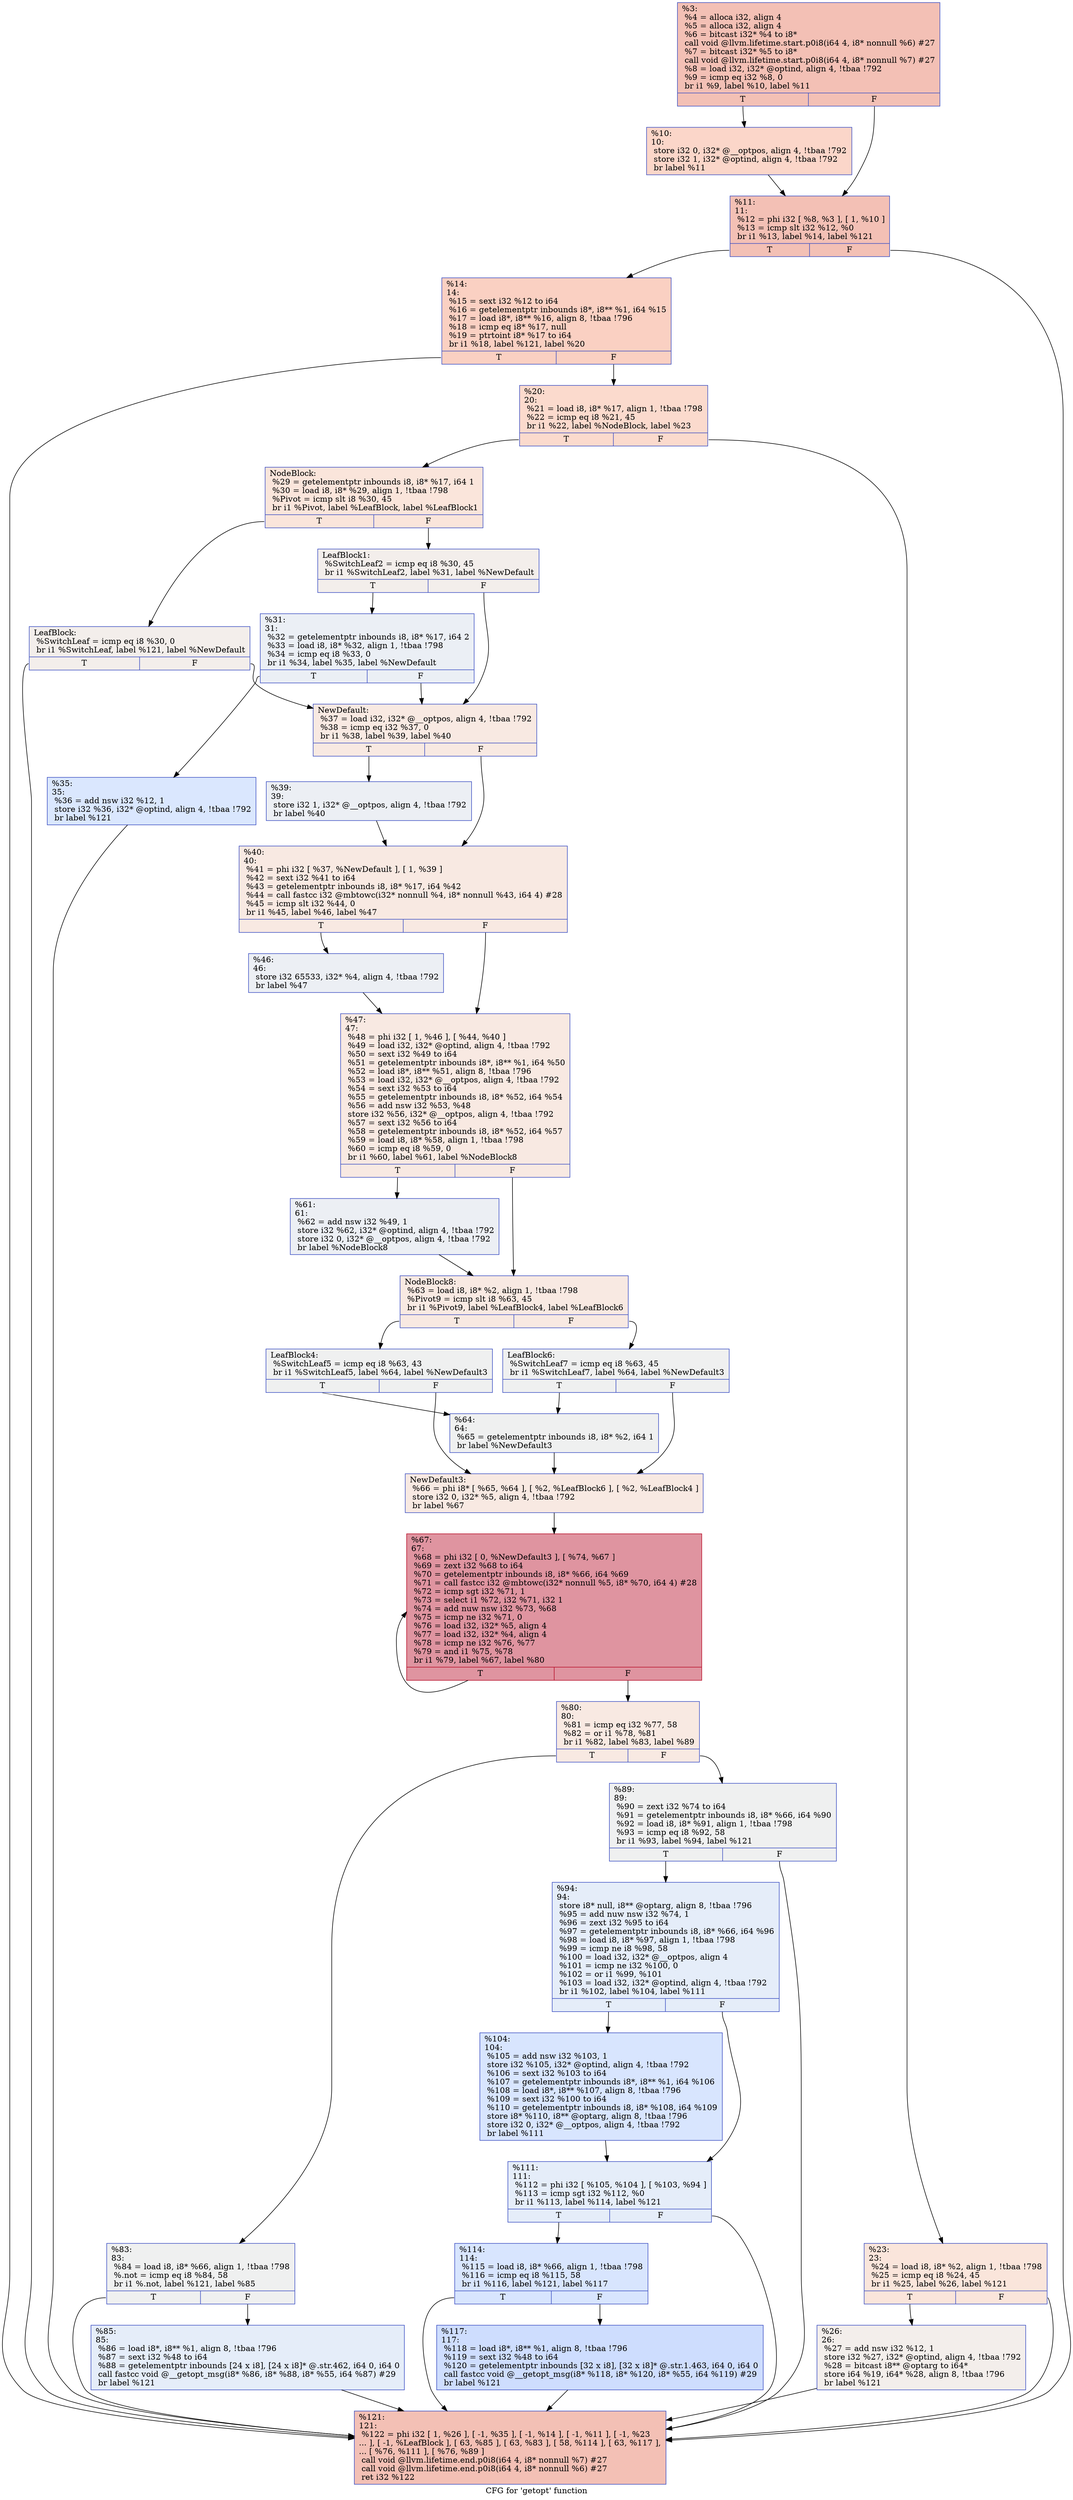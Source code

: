 digraph "CFG for 'getopt' function" {
	label="CFG for 'getopt' function";

	Node0x243a5a0 [shape=record,color="#3d50c3ff", style=filled, fillcolor="#e5705870",label="{%3:\l  %4 = alloca i32, align 4\l  %5 = alloca i32, align 4\l  %6 = bitcast i32* %4 to i8*\l  call void @llvm.lifetime.start.p0i8(i64 4, i8* nonnull %6) #27\l  %7 = bitcast i32* %5 to i8*\l  call void @llvm.lifetime.start.p0i8(i64 4, i8* nonnull %7) #27\l  %8 = load i32, i32* @optind, align 4, !tbaa !792\l  %9 = icmp eq i32 %8, 0\l  br i1 %9, label %10, label %11\l|{<s0>T|<s1>F}}"];
	Node0x243a5a0:s0 -> Node0x243bb20;
	Node0x243a5a0:s1 -> Node0x243bd10;
	Node0x243bb20 [shape=record,color="#3d50c3ff", style=filled, fillcolor="#f6a38570",label="{%10:\l10:                                               \l  store i32 0, i32* @__optpos, align 4, !tbaa !792\l  store i32 1, i32* @optind, align 4, !tbaa !792\l  br label %11\l}"];
	Node0x243bb20 -> Node0x243bd10;
	Node0x243bd10 [shape=record,color="#3d50c3ff", style=filled, fillcolor="#e5705870",label="{%11:\l11:                                               \l  %12 = phi i32 [ %8, %3 ], [ 1, %10 ]\l  %13 = icmp slt i32 %12, %0\l  br i1 %13, label %14, label %121\l|{<s0>T|<s1>F}}"];
	Node0x243bd10:s0 -> Node0x243bd60;
	Node0x243bd10:s1 -> Node0x243c6c0;
	Node0x243bd60 [shape=record,color="#3d50c3ff", style=filled, fillcolor="#f3947570",label="{%14:\l14:                                               \l  %15 = sext i32 %12 to i64\l  %16 = getelementptr inbounds i8*, i8** %1, i64 %15\l  %17 = load i8*, i8** %16, align 8, !tbaa !796\l  %18 = icmp eq i8* %17, null\l  %19 = ptrtoint i8* %17 to i64\l  br i1 %18, label %121, label %20\l|{<s0>T|<s1>F}}"];
	Node0x243bd60:s0 -> Node0x243c6c0;
	Node0x243bd60:s1 -> Node0x243bdb0;
	Node0x243bdb0 [shape=record,color="#3d50c3ff", style=filled, fillcolor="#f7ac8e70",label="{%20:\l20:                                               \l  %21 = load i8, i8* %17, align 1, !tbaa !798\l  %22 = icmp eq i8 %21, 45\l  br i1 %22, label %NodeBlock, label %23\l|{<s0>T|<s1>F}}"];
	Node0x243bdb0:s0 -> Node0x243bea0;
	Node0x243bdb0:s1 -> Node0x243be00;
	Node0x243be00 [shape=record,color="#3d50c3ff", style=filled, fillcolor="#f4c5ad70",label="{%23:\l23:                                               \l  %24 = load i8, i8* %2, align 1, !tbaa !798\l  %25 = icmp eq i8 %24, 45\l  br i1 %25, label %26, label %121\l|{<s0>T|<s1>F}}"];
	Node0x243be00:s0 -> Node0x243be50;
	Node0x243be00:s1 -> Node0x243c6c0;
	Node0x243be50 [shape=record,color="#3d50c3ff", style=filled, fillcolor="#e5d8d170",label="{%26:\l26:                                               \l  %27 = add nsw i32 %12, 1\l  store i32 %27, i32* @optind, align 4, !tbaa !792\l  %28 = bitcast i8** @optarg to i64*\l  store i64 %19, i64* %28, align 8, !tbaa !796\l  br label %121\l}"];
	Node0x243be50 -> Node0x243c6c0;
	Node0x243bea0 [shape=record,color="#3d50c3ff", style=filled, fillcolor="#f4c5ad70",label="{NodeBlock:                                        \l  %29 = getelementptr inbounds i8, i8* %17, i64 1\l  %30 = load i8, i8* %29, align 1, !tbaa !798\l  %Pivot = icmp slt i8 %30, 45\l  br i1 %Pivot, label %LeafBlock, label %LeafBlock1\l|{<s0>T|<s1>F}}"];
	Node0x243bea0:s0 -> Node0x243bf40;
	Node0x243bea0:s1 -> Node0x243bef0;
	Node0x243bef0 [shape=record,color="#3d50c3ff", style=filled, fillcolor="#e5d8d170",label="{LeafBlock1:                                       \l  %SwitchLeaf2 = icmp eq i8 %30, 45\l  br i1 %SwitchLeaf2, label %31, label %NewDefault\l|{<s0>T|<s1>F}}"];
	Node0x243bef0:s0 -> Node0x243bf90;
	Node0x243bef0:s1 -> Node0x243c030;
	Node0x243bf40 [shape=record,color="#3d50c3ff", style=filled, fillcolor="#e5d8d170",label="{LeafBlock:                                        \l  %SwitchLeaf = icmp eq i8 %30, 0\l  br i1 %SwitchLeaf, label %121, label %NewDefault\l|{<s0>T|<s1>F}}"];
	Node0x243bf40:s0 -> Node0x243c6c0;
	Node0x243bf40:s1 -> Node0x243c030;
	Node0x243bf90 [shape=record,color="#3d50c3ff", style=filled, fillcolor="#d1dae970",label="{%31:\l31:                                               \l  %32 = getelementptr inbounds i8, i8* %17, i64 2\l  %33 = load i8, i8* %32, align 1, !tbaa !798\l  %34 = icmp eq i8 %33, 0\l  br i1 %34, label %35, label %NewDefault\l|{<s0>T|<s1>F}}"];
	Node0x243bf90:s0 -> Node0x243bfe0;
	Node0x243bf90:s1 -> Node0x243c030;
	Node0x243bfe0 [shape=record,color="#3d50c3ff", style=filled, fillcolor="#abc8fd70",label="{%35:\l35:                                               \l  %36 = add nsw i32 %12, 1\l  store i32 %36, i32* @optind, align 4, !tbaa !792\l  br label %121\l}"];
	Node0x243bfe0 -> Node0x243c6c0;
	Node0x243c030 [shape=record,color="#3d50c3ff", style=filled, fillcolor="#efcebd70",label="{NewDefault:                                       \l  %37 = load i32, i32* @__optpos, align 4, !tbaa !792\l  %38 = icmp eq i32 %37, 0\l  br i1 %38, label %39, label %40\l|{<s0>T|<s1>F}}"];
	Node0x243c030:s0 -> Node0x243c080;
	Node0x243c030:s1 -> Node0x243c0d0;
	Node0x243c080 [shape=record,color="#3d50c3ff", style=filled, fillcolor="#d4dbe670",label="{%39:\l39:                                               \l  store i32 1, i32* @__optpos, align 4, !tbaa !792\l  br label %40\l}"];
	Node0x243c080 -> Node0x243c0d0;
	Node0x243c0d0 [shape=record,color="#3d50c3ff", style=filled, fillcolor="#efcebd70",label="{%40:\l40:                                               \l  %41 = phi i32 [ %37, %NewDefault ], [ 1, %39 ]\l  %42 = sext i32 %41 to i64\l  %43 = getelementptr inbounds i8, i8* %17, i64 %42\l  %44 = call fastcc i32 @mbtowc(i32* nonnull %4, i8* nonnull %43, i64 4) #28\l  %45 = icmp slt i32 %44, 0\l  br i1 %45, label %46, label %47\l|{<s0>T|<s1>F}}"];
	Node0x243c0d0:s0 -> Node0x243c120;
	Node0x243c0d0:s1 -> Node0x243c170;
	Node0x243c120 [shape=record,color="#3d50c3ff", style=filled, fillcolor="#d4dbe670",label="{%46:\l46:                                               \l  store i32 65533, i32* %4, align 4, !tbaa !792\l  br label %47\l}"];
	Node0x243c120 -> Node0x243c170;
	Node0x243c170 [shape=record,color="#3d50c3ff", style=filled, fillcolor="#efcebd70",label="{%47:\l47:                                               \l  %48 = phi i32 [ 1, %46 ], [ %44, %40 ]\l  %49 = load i32, i32* @optind, align 4, !tbaa !792\l  %50 = sext i32 %49 to i64\l  %51 = getelementptr inbounds i8*, i8** %1, i64 %50\l  %52 = load i8*, i8** %51, align 8, !tbaa !796\l  %53 = load i32, i32* @__optpos, align 4, !tbaa !792\l  %54 = sext i32 %53 to i64\l  %55 = getelementptr inbounds i8, i8* %52, i64 %54\l  %56 = add nsw i32 %53, %48\l  store i32 %56, i32* @__optpos, align 4, !tbaa !792\l  %57 = sext i32 %56 to i64\l  %58 = getelementptr inbounds i8, i8* %52, i64 %57\l  %59 = load i8, i8* %58, align 1, !tbaa !798\l  %60 = icmp eq i8 %59, 0\l  br i1 %60, label %61, label %NodeBlock8\l|{<s0>T|<s1>F}}"];
	Node0x243c170:s0 -> Node0x243c1c0;
	Node0x243c170:s1 -> Node0x243c210;
	Node0x243c1c0 [shape=record,color="#3d50c3ff", style=filled, fillcolor="#d4dbe670",label="{%61:\l61:                                               \l  %62 = add nsw i32 %49, 1\l  store i32 %62, i32* @optind, align 4, !tbaa !792\l  store i32 0, i32* @__optpos, align 4, !tbaa !792\l  br label %NodeBlock8\l}"];
	Node0x243c1c0 -> Node0x243c210;
	Node0x243c210 [shape=record,color="#3d50c3ff", style=filled, fillcolor="#efcebd70",label="{NodeBlock8:                                       \l  %63 = load i8, i8* %2, align 1, !tbaa !798\l  %Pivot9 = icmp slt i8 %63, 45\l  br i1 %Pivot9, label %LeafBlock4, label %LeafBlock6\l|{<s0>T|<s1>F}}"];
	Node0x243c210:s0 -> Node0x243c2b0;
	Node0x243c210:s1 -> Node0x243c260;
	Node0x243c260 [shape=record,color="#3d50c3ff", style=filled, fillcolor="#dbdcde70",label="{LeafBlock6:                                       \l  %SwitchLeaf7 = icmp eq i8 %63, 45\l  br i1 %SwitchLeaf7, label %64, label %NewDefault3\l|{<s0>T|<s1>F}}"];
	Node0x243c260:s0 -> Node0x243c300;
	Node0x243c260:s1 -> Node0x243c350;
	Node0x243c2b0 [shape=record,color="#3d50c3ff", style=filled, fillcolor="#dbdcde70",label="{LeafBlock4:                                       \l  %SwitchLeaf5 = icmp eq i8 %63, 43\l  br i1 %SwitchLeaf5, label %64, label %NewDefault3\l|{<s0>T|<s1>F}}"];
	Node0x243c2b0:s0 -> Node0x243c300;
	Node0x243c2b0:s1 -> Node0x243c350;
	Node0x243c300 [shape=record,color="#3d50c3ff", style=filled, fillcolor="#dbdcde70",label="{%64:\l64:                                               \l  %65 = getelementptr inbounds i8, i8* %2, i64 1\l  br label %NewDefault3\l}"];
	Node0x243c300 -> Node0x243c350;
	Node0x243c350 [shape=record,color="#3d50c3ff", style=filled, fillcolor="#efcebd70",label="{NewDefault3:                                      \l  %66 = phi i8* [ %65, %64 ], [ %2, %LeafBlock6 ], [ %2, %LeafBlock4 ]\l  store i32 0, i32* %5, align 4, !tbaa !792\l  br label %67\l}"];
	Node0x243c350 -> Node0x243c3a0;
	Node0x243c3a0 [shape=record,color="#b70d28ff", style=filled, fillcolor="#b70d2870",label="{%67:\l67:                                               \l  %68 = phi i32 [ 0, %NewDefault3 ], [ %74, %67 ]\l  %69 = zext i32 %68 to i64\l  %70 = getelementptr inbounds i8, i8* %66, i64 %69\l  %71 = call fastcc i32 @mbtowc(i32* nonnull %5, i8* %70, i64 4) #28\l  %72 = icmp sgt i32 %71, 1\l  %73 = select i1 %72, i32 %71, i32 1\l  %74 = add nuw nsw i32 %73, %68\l  %75 = icmp ne i32 %71, 0\l  %76 = load i32, i32* %5, align 4\l  %77 = load i32, i32* %4, align 4\l  %78 = icmp ne i32 %76, %77\l  %79 = and i1 %75, %78\l  br i1 %79, label %67, label %80\l|{<s0>T|<s1>F}}"];
	Node0x243c3a0:s0 -> Node0x243c3a0;
	Node0x243c3a0:s1 -> Node0x243c3f0;
	Node0x243c3f0 [shape=record,color="#3d50c3ff", style=filled, fillcolor="#efcebd70",label="{%80:\l80:                                               \l  %81 = icmp eq i32 %77, 58\l  %82 = or i1 %78, %81\l  br i1 %82, label %83, label %89\l|{<s0>T|<s1>F}}"];
	Node0x243c3f0:s0 -> Node0x243c440;
	Node0x243c3f0:s1 -> Node0x243c4e0;
	Node0x243c440 [shape=record,color="#3d50c3ff", style=filled, fillcolor="#dbdcde70",label="{%83:\l83:                                               \l  %84 = load i8, i8* %66, align 1, !tbaa !798\l  %.not = icmp eq i8 %84, 58\l  br i1 %.not, label %121, label %85\l|{<s0>T|<s1>F}}"];
	Node0x243c440:s0 -> Node0x243c6c0;
	Node0x243c440:s1 -> Node0x243c490;
	Node0x243c490 [shape=record,color="#3d50c3ff", style=filled, fillcolor="#c5d6f270",label="{%85:\l85:                                               \l  %86 = load i8*, i8** %1, align 8, !tbaa !796\l  %87 = sext i32 %48 to i64\l  %88 = getelementptr inbounds [24 x i8], [24 x i8]* @.str.462, i64 0, i64 0\l  call fastcc void @__getopt_msg(i8* %86, i8* %88, i8* %55, i64 %87) #29\l  br label %121\l}"];
	Node0x243c490 -> Node0x243c6c0;
	Node0x243c4e0 [shape=record,color="#3d50c3ff", style=filled, fillcolor="#dbdcde70",label="{%89:\l89:                                               \l  %90 = zext i32 %74 to i64\l  %91 = getelementptr inbounds i8, i8* %66, i64 %90\l  %92 = load i8, i8* %91, align 1, !tbaa !798\l  %93 = icmp eq i8 %92, 58\l  br i1 %93, label %94, label %121\l|{<s0>T|<s1>F}}"];
	Node0x243c4e0:s0 -> Node0x243c530;
	Node0x243c4e0:s1 -> Node0x243c6c0;
	Node0x243c530 [shape=record,color="#3d50c3ff", style=filled, fillcolor="#c5d6f270",label="{%94:\l94:                                               \l  store i8* null, i8** @optarg, align 8, !tbaa !796\l  %95 = add nuw nsw i32 %74, 1\l  %96 = zext i32 %95 to i64\l  %97 = getelementptr inbounds i8, i8* %66, i64 %96\l  %98 = load i8, i8* %97, align 1, !tbaa !798\l  %99 = icmp ne i8 %98, 58\l  %100 = load i32, i32* @__optpos, align 4\l  %101 = icmp ne i32 %100, 0\l  %102 = or i1 %99, %101\l  %103 = load i32, i32* @optind, align 4, !tbaa !792\l  br i1 %102, label %104, label %111\l|{<s0>T|<s1>F}}"];
	Node0x243c530:s0 -> Node0x243c580;
	Node0x243c530:s1 -> Node0x243c5d0;
	Node0x243c580 [shape=record,color="#3d50c3ff", style=filled, fillcolor="#a7c5fe70",label="{%104:\l104:                                              \l  %105 = add nsw i32 %103, 1\l  store i32 %105, i32* @optind, align 4, !tbaa !792\l  %106 = sext i32 %103 to i64\l  %107 = getelementptr inbounds i8*, i8** %1, i64 %106\l  %108 = load i8*, i8** %107, align 8, !tbaa !796\l  %109 = sext i32 %100 to i64\l  %110 = getelementptr inbounds i8, i8* %108, i64 %109\l  store i8* %110, i8** @optarg, align 8, !tbaa !796\l  store i32 0, i32* @__optpos, align 4, !tbaa !792\l  br label %111\l}"];
	Node0x243c580 -> Node0x243c5d0;
	Node0x243c5d0 [shape=record,color="#3d50c3ff", style=filled, fillcolor="#c5d6f270",label="{%111:\l111:                                              \l  %112 = phi i32 [ %105, %104 ], [ %103, %94 ]\l  %113 = icmp sgt i32 %112, %0\l  br i1 %113, label %114, label %121\l|{<s0>T|<s1>F}}"];
	Node0x243c5d0:s0 -> Node0x243c620;
	Node0x243c5d0:s1 -> Node0x243c6c0;
	Node0x243c620 [shape=record,color="#3d50c3ff", style=filled, fillcolor="#a7c5fe70",label="{%114:\l114:                                              \l  %115 = load i8, i8* %66, align 1, !tbaa !798\l  %116 = icmp eq i8 %115, 58\l  br i1 %116, label %121, label %117\l|{<s0>T|<s1>F}}"];
	Node0x243c620:s0 -> Node0x243c6c0;
	Node0x243c620:s1 -> Node0x243c670;
	Node0x243c670 [shape=record,color="#3d50c3ff", style=filled, fillcolor="#8fb1fe70",label="{%117:\l117:                                              \l  %118 = load i8*, i8** %1, align 8, !tbaa !796\l  %119 = sext i32 %48 to i64\l  %120 = getelementptr inbounds [32 x i8], [32 x i8]* @.str.1.463, i64 0, i64 0\l  call fastcc void @__getopt_msg(i8* %118, i8* %120, i8* %55, i64 %119) #29\l  br label %121\l}"];
	Node0x243c670 -> Node0x243c6c0;
	Node0x243c6c0 [shape=record,color="#3d50c3ff", style=filled, fillcolor="#e5705870",label="{%121:\l121:                                              \l  %122 = phi i32 [ 1, %26 ], [ -1, %35 ], [ -1, %14 ], [ -1, %11 ], [ -1, %23\l... ], [ -1, %LeafBlock ], [ 63, %85 ], [ 63, %83 ], [ 58, %114 ], [ 63, %117 ],\l... [ %76, %111 ], [ %76, %89 ]\l  call void @llvm.lifetime.end.p0i8(i64 4, i8* nonnull %7) #27\l  call void @llvm.lifetime.end.p0i8(i64 4, i8* nonnull %6) #27\l  ret i32 %122\l}"];
}
